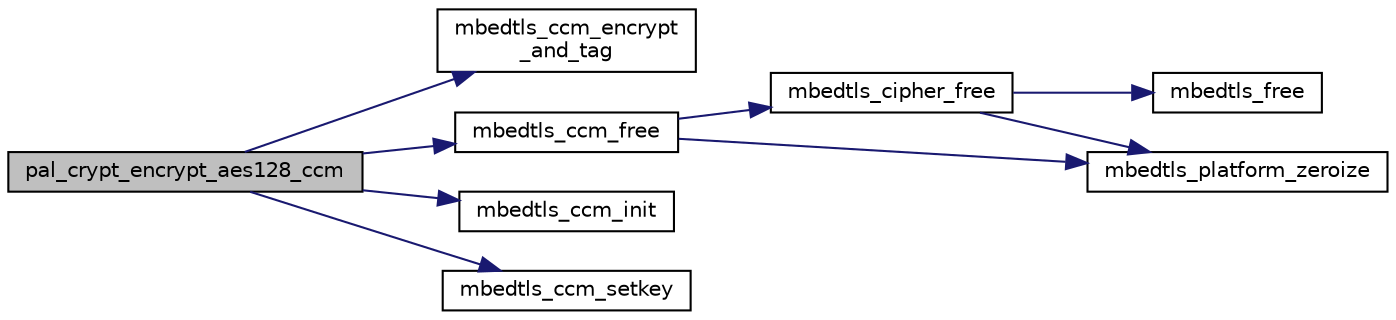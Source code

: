 digraph "pal_crypt_encrypt_aes128_ccm"
{
 // LATEX_PDF_SIZE
  edge [fontname="Helvetica",fontsize="10",labelfontname="Helvetica",labelfontsize="10"];
  node [fontname="Helvetica",fontsize="10",shape=record];
  rankdir="LR";
  Node1 [label="pal_crypt_encrypt_aes128_ccm",height=0.2,width=0.4,color="black", fillcolor="grey75", style="filled", fontcolor="black",tooltip="Encrypts the input plain text using AES CCM algorithm and provides the cipher text as well as MAC int..."];
  Node1 -> Node2 [color="midnightblue",fontsize="10",style="solid",fontname="Helvetica"];
  Node2 [label="mbedtls_ccm_encrypt\l_and_tag",height=0.2,width=0.4,color="black", fillcolor="white", style="filled",URL="$d0/d8d/ccm_8c.html#a64de697edfefbff94d7eb0d9a8de926f",tooltip="This function encrypts a buffer using CCM."];
  Node1 -> Node3 [color="midnightblue",fontsize="10",style="solid",fontname="Helvetica"];
  Node3 [label="mbedtls_ccm_free",height=0.2,width=0.4,color="black", fillcolor="white", style="filled",URL="$d0/d8d/ccm_8c.html#a2bd8130a83c6633a4dfd61b181cdabac",tooltip="This function releases and clears the specified CCM context and underlying cipher sub-context."];
  Node3 -> Node4 [color="midnightblue",fontsize="10",style="solid",fontname="Helvetica"];
  Node4 [label="mbedtls_cipher_free",height=0.2,width=0.4,color="black", fillcolor="white", style="filled",URL="$dd/d8f/cipher_8c.html#a903c4146b471207690988584b83854a9",tooltip="This function frees and clears the cipher-specific context of ctx. Freeing ctx itself remains the res..."];
  Node4 -> Node5 [color="midnightblue",fontsize="10",style="solid",fontname="Helvetica"];
  Node5 [label="mbedtls_free",height=0.2,width=0.4,color="black", fillcolor="white", style="filled",URL="$dc/d3f/platform_8c.html#a5aeffbc9179142d77ef35d3266d5fc4d",tooltip=" "];
  Node4 -> Node6 [color="midnightblue",fontsize="10",style="solid",fontname="Helvetica"];
  Node6 [label="mbedtls_platform_zeroize",height=0.2,width=0.4,color="black", fillcolor="white", style="filled",URL="$dd/dde/platform__util_8c.html#aa4e36b2c1c58d8ad89e1e11b6ebea2d9",tooltip="Securely zeroize a buffer."];
  Node3 -> Node6 [color="midnightblue",fontsize="10",style="solid",fontname="Helvetica"];
  Node1 -> Node7 [color="midnightblue",fontsize="10",style="solid",fontname="Helvetica"];
  Node7 [label="mbedtls_ccm_init",height=0.2,width=0.4,color="black", fillcolor="white", style="filled",URL="$d0/d8d/ccm_8c.html#abaeb0629dfac72016fda58a4f7870040",tooltip="This function initializes the specified CCM context, to make references valid, and prepare the contex..."];
  Node1 -> Node8 [color="midnightblue",fontsize="10",style="solid",fontname="Helvetica"];
  Node8 [label="mbedtls_ccm_setkey",height=0.2,width=0.4,color="black", fillcolor="white", style="filled",URL="$d0/d8d/ccm_8c.html#a464d8e724738b4bbd5b415ca0580f1b1",tooltip="This function initializes the CCM context set in the ctx parameter and sets the encryption key."];
}
